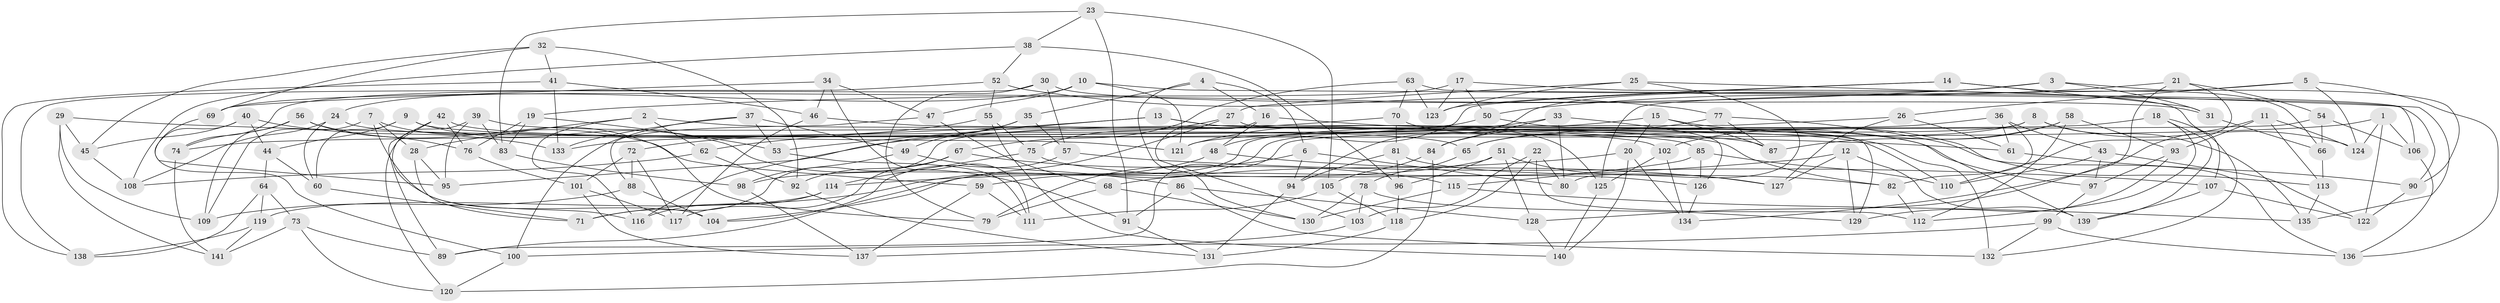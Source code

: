 // coarse degree distribution, {6: 0.5747126436781609, 4: 0.3793103448275862, 5: 0.04597701149425287}
// Generated by graph-tools (version 1.1) at 2025/52/02/27/25 19:52:35]
// undirected, 141 vertices, 282 edges
graph export_dot {
graph [start="1"]
  node [color=gray90,style=filled];
  1;
  2;
  3;
  4;
  5;
  6;
  7;
  8;
  9;
  10;
  11;
  12;
  13;
  14;
  15;
  16;
  17;
  18;
  19;
  20;
  21;
  22;
  23;
  24;
  25;
  26;
  27;
  28;
  29;
  30;
  31;
  32;
  33;
  34;
  35;
  36;
  37;
  38;
  39;
  40;
  41;
  42;
  43;
  44;
  45;
  46;
  47;
  48;
  49;
  50;
  51;
  52;
  53;
  54;
  55;
  56;
  57;
  58;
  59;
  60;
  61;
  62;
  63;
  64;
  65;
  66;
  67;
  68;
  69;
  70;
  71;
  72;
  73;
  74;
  75;
  76;
  77;
  78;
  79;
  80;
  81;
  82;
  83;
  84;
  85;
  86;
  87;
  88;
  89;
  90;
  91;
  92;
  93;
  94;
  95;
  96;
  97;
  98;
  99;
  100;
  101;
  102;
  103;
  104;
  105;
  106;
  107;
  108;
  109;
  110;
  111;
  112;
  113;
  114;
  115;
  116;
  117;
  118;
  119;
  120;
  121;
  122;
  123;
  124;
  125;
  126;
  127;
  128;
  129;
  130;
  131;
  132;
  133;
  134;
  135;
  136;
  137;
  138;
  139;
  140;
  141;
  1 -- 124;
  1 -- 74;
  1 -- 122;
  1 -- 106;
  2 -- 62;
  2 -- 116;
  2 -- 28;
  2 -- 87;
  3 -- 31;
  3 -- 94;
  3 -- 90;
  3 -- 19;
  4 -- 6;
  4 -- 130;
  4 -- 35;
  4 -- 16;
  5 -- 136;
  5 -- 125;
  5 -- 124;
  5 -- 26;
  6 -- 94;
  6 -- 80;
  6 -- 79;
  7 -- 28;
  7 -- 104;
  7 -- 109;
  7 -- 79;
  8 -- 59;
  8 -- 135;
  8 -- 65;
  8 -- 124;
  9 -- 121;
  9 -- 60;
  9 -- 91;
  9 -- 44;
  10 -- 24;
  10 -- 90;
  10 -- 47;
  10 -- 121;
  11 -- 124;
  11 -- 128;
  11 -- 113;
  11 -- 93;
  12 -- 129;
  12 -- 114;
  12 -- 127;
  12 -- 139;
  13 -- 125;
  13 -- 110;
  13 -- 53;
  13 -- 62;
  14 -- 66;
  14 -- 123;
  14 -- 48;
  14 -- 31;
  15 -- 113;
  15 -- 71;
  15 -- 87;
  15 -- 20;
  16 -- 132;
  16 -- 103;
  16 -- 48;
  17 -- 69;
  17 -- 123;
  17 -- 107;
  17 -- 50;
  18 -- 139;
  18 -- 112;
  18 -- 121;
  18 -- 132;
  19 -- 53;
  19 -- 76;
  19 -- 83;
  20 -- 68;
  20 -- 134;
  20 -- 140;
  21 -- 110;
  21 -- 54;
  21 -- 134;
  21 -- 50;
  22 -- 112;
  22 -- 80;
  22 -- 118;
  22 -- 103;
  23 -- 38;
  23 -- 83;
  23 -- 105;
  23 -- 91;
  24 -- 108;
  24 -- 65;
  24 -- 60;
  25 -- 135;
  25 -- 80;
  25 -- 27;
  25 -- 123;
  26 -- 61;
  26 -- 127;
  26 -- 104;
  27 -- 129;
  27 -- 75;
  27 -- 89;
  28 -- 71;
  28 -- 95;
  29 -- 141;
  29 -- 61;
  29 -- 109;
  29 -- 45;
  30 -- 138;
  30 -- 79;
  30 -- 31;
  30 -- 57;
  31 -- 66;
  32 -- 69;
  32 -- 45;
  32 -- 41;
  32 -- 92;
  33 -- 84;
  33 -- 121;
  33 -- 126;
  33 -- 80;
  34 -- 46;
  34 -- 69;
  34 -- 111;
  34 -- 47;
  35 -- 49;
  35 -- 57;
  35 -- 116;
  36 -- 65;
  36 -- 43;
  36 -- 82;
  36 -- 61;
  37 -- 100;
  37 -- 49;
  37 -- 133;
  37 -- 53;
  38 -- 108;
  38 -- 52;
  38 -- 96;
  39 -- 95;
  39 -- 120;
  39 -- 82;
  39 -- 83;
  40 -- 133;
  40 -- 44;
  40 -- 100;
  40 -- 45;
  41 -- 133;
  41 -- 46;
  41 -- 138;
  42 -- 116;
  42 -- 102;
  42 -- 76;
  42 -- 89;
  43 -- 122;
  43 -- 97;
  43 -- 110;
  44 -- 60;
  44 -- 64;
  45 -- 108;
  46 -- 117;
  46 -- 85;
  47 -- 68;
  47 -- 88;
  48 -- 127;
  48 -- 71;
  49 -- 86;
  49 -- 98;
  50 -- 139;
  50 -- 133;
  51 -- 127;
  51 -- 96;
  51 -- 128;
  51 -- 98;
  52 -- 77;
  52 -- 74;
  52 -- 55;
  53 -- 111;
  54 -- 66;
  54 -- 89;
  54 -- 106;
  55 -- 75;
  55 -- 72;
  55 -- 140;
  56 -- 76;
  56 -- 74;
  56 -- 109;
  56 -- 59;
  57 -- 104;
  57 -- 107;
  58 -- 112;
  58 -- 87;
  58 -- 93;
  58 -- 102;
  59 -- 111;
  59 -- 137;
  60 -- 71;
  61 -- 90;
  62 -- 108;
  62 -- 92;
  63 -- 106;
  63 -- 70;
  63 -- 123;
  63 -- 67;
  64 -- 138;
  64 -- 119;
  64 -- 73;
  65 -- 78;
  66 -- 113;
  67 -- 92;
  67 -- 117;
  67 -- 115;
  68 -- 130;
  68 -- 79;
  69 -- 95;
  70 -- 95;
  70 -- 81;
  70 -- 97;
  72 -- 88;
  72 -- 117;
  72 -- 101;
  73 -- 141;
  73 -- 89;
  73 -- 120;
  74 -- 141;
  75 -- 126;
  75 -- 114;
  76 -- 101;
  77 -- 84;
  77 -- 87;
  77 -- 136;
  78 -- 130;
  78 -- 103;
  78 -- 129;
  81 -- 94;
  81 -- 96;
  81 -- 82;
  82 -- 112;
  83 -- 98;
  84 -- 105;
  84 -- 120;
  85 -- 126;
  85 -- 110;
  85 -- 115;
  86 -- 91;
  86 -- 132;
  86 -- 128;
  88 -- 109;
  88 -- 104;
  90 -- 122;
  91 -- 131;
  92 -- 131;
  93 -- 97;
  93 -- 129;
  94 -- 131;
  96 -- 118;
  97 -- 99;
  98 -- 137;
  99 -- 136;
  99 -- 100;
  99 -- 132;
  100 -- 120;
  101 -- 117;
  101 -- 137;
  102 -- 125;
  102 -- 134;
  103 -- 137;
  105 -- 111;
  105 -- 118;
  106 -- 136;
  107 -- 122;
  107 -- 139;
  113 -- 135;
  114 -- 116;
  114 -- 119;
  115 -- 130;
  115 -- 135;
  118 -- 131;
  119 -- 141;
  119 -- 138;
  125 -- 140;
  126 -- 134;
  128 -- 140;
}
